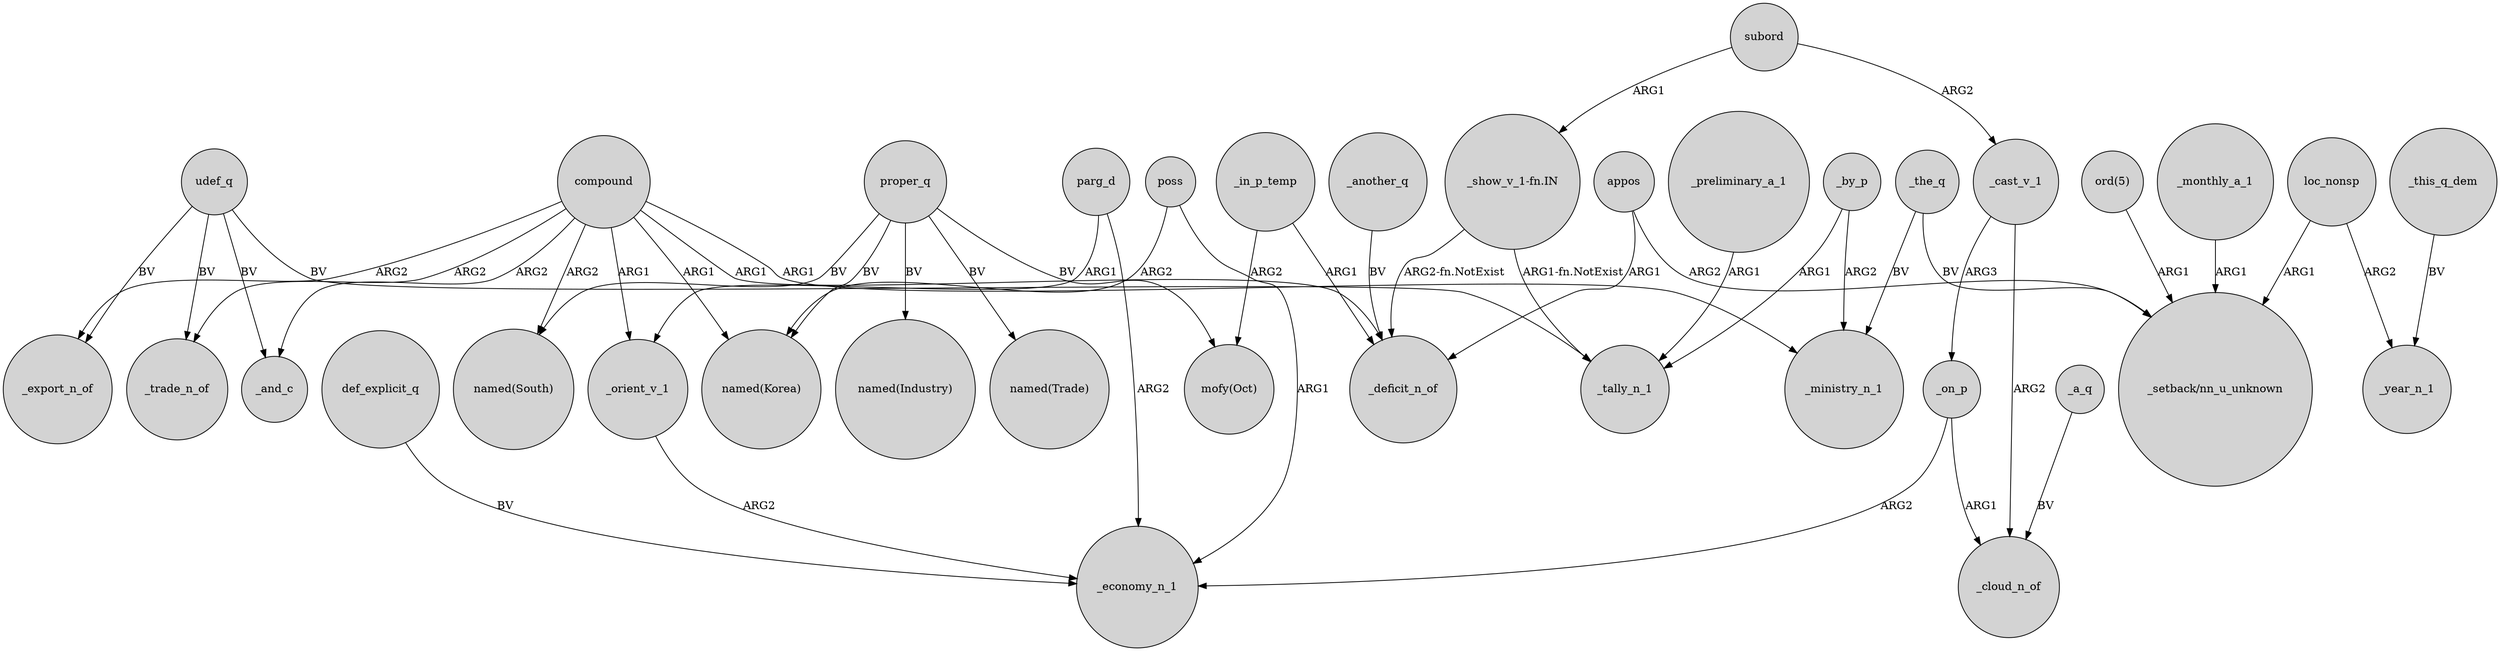 digraph {
	node [shape=circle style=filled]
	compound -> _export_n_of [label=ARG2]
	parg_d -> _economy_n_1 [label=ARG2]
	subord -> "_show_v_1-fn.IN" [label=ARG1]
	udef_q -> _trade_n_of [label=BV]
	_cast_v_1 -> _cloud_n_of [label=ARG2]
	compound -> "named(South)" [label=ARG2]
	_cast_v_1 -> _on_p [label=ARG3]
	_by_p -> _tally_n_1 [label=ARG1]
	"_show_v_1-fn.IN" -> _tally_n_1 [label="ARG1-fn.NotExist"]
	_a_q -> _cloud_n_of [label=BV]
	parg_d -> _orient_v_1 [label=ARG1]
	def_explicit_q -> _economy_n_1 [label=BV]
	_the_q -> _ministry_n_1 [label=BV]
	"_show_v_1-fn.IN" -> _deficit_n_of [label="ARG2-fn.NotExist"]
	_in_p_temp -> "mofy(Oct)" [label=ARG2]
	proper_q -> "mofy(Oct)" [label=BV]
	proper_q -> "named(Trade)" [label=BV]
	_on_p -> _cloud_n_of [label=ARG1]
	_another_q -> _deficit_n_of [label=BV]
	_monthly_a_1 -> "_setback/nn_u_unknown" [label=ARG1]
	loc_nonsp -> "_setback/nn_u_unknown" [label=ARG1]
	poss -> "named(Korea)" [label=ARG2]
	poss -> _economy_n_1 [label=ARG1]
	"ord(5)" -> "_setback/nn_u_unknown" [label=ARG1]
	compound -> _and_c [label=ARG2]
	proper_q -> "named(Industry)" [label=BV]
	_by_p -> _ministry_n_1 [label=ARG2]
	appos -> "_setback/nn_u_unknown" [label=ARG2]
	proper_q -> "named(Korea)" [label=BV]
	compound -> _trade_n_of [label=ARG2]
	udef_q -> _tally_n_1 [label=BV]
	_on_p -> _economy_n_1 [label=ARG2]
	compound -> _deficit_n_of [label=ARG1]
	_in_p_temp -> _deficit_n_of [label=ARG1]
	_the_q -> "_setback/nn_u_unknown" [label=BV]
	loc_nonsp -> _year_n_1 [label=ARG2]
	_preliminary_a_1 -> _tally_n_1 [label=ARG1]
	udef_q -> _export_n_of [label=BV]
	compound -> _orient_v_1 [label=ARG1]
	subord -> _cast_v_1 [label=ARG2]
	compound -> _ministry_n_1 [label=ARG1]
	_orient_v_1 -> _economy_n_1 [label=ARG2]
	udef_q -> _and_c [label=BV]
	proper_q -> "named(South)" [label=BV]
	compound -> "named(Korea)" [label=ARG1]
	appos -> _deficit_n_of [label=ARG1]
	_this_q_dem -> _year_n_1 [label=BV]
}
